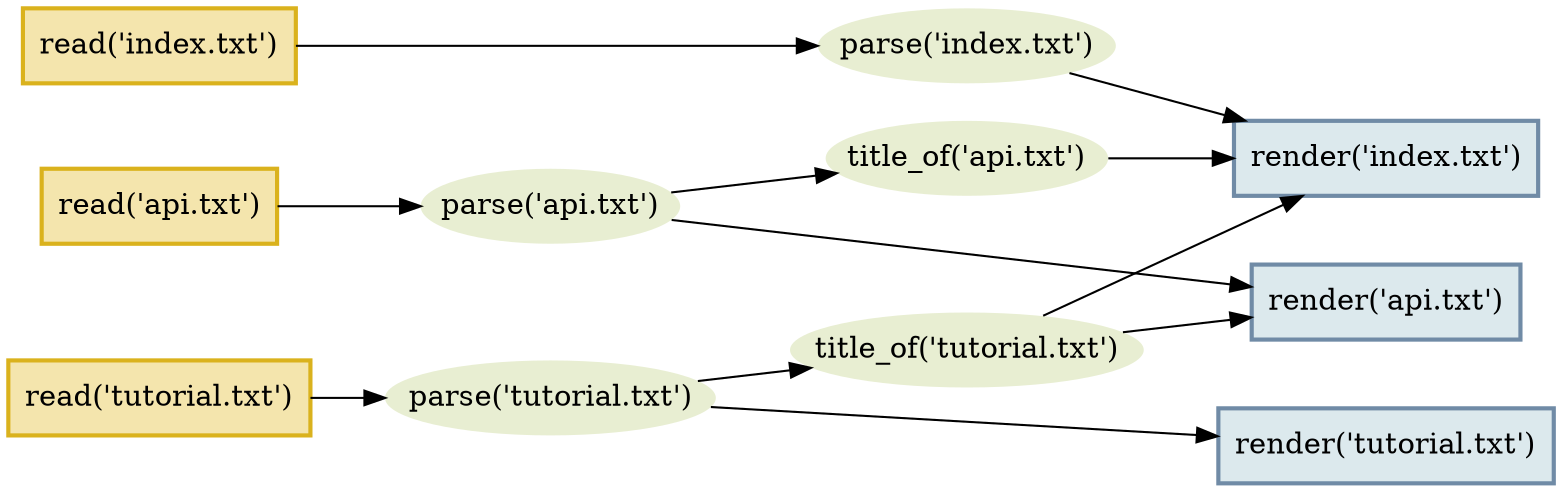 digraph {
graph [rankdir=LR];
node [shape=rect penwidth=2 color="#DAB21D"
      style=filled fillcolor="#F4E5AD"]
{rank=same
"read('api.txt')"
"read('index.txt')"
"read('tutorial.txt')"
}
node [shape=rect penwidth=2 color="#708BA6"
      style=filled fillcolor="#DCE9ED"]
{rank=same
"render('api.txt')"
"render('index.txt')"
"render('tutorial.txt')"
}
node [shape=oval penwidth=0 style=filled fillcolor="#E8EED2"
      margin="0.05,0"]
"parse('api.txt')" -> "render('api.txt')"
"parse('api.txt')" -> "title_of('api.txt')"
"parse('index.txt')" -> "render('index.txt')"
"parse('tutorial.txt')" -> "render('tutorial.txt')"
"parse('tutorial.txt')" -> "title_of('tutorial.txt')"
"read('api.txt')" -> "parse('api.txt')"
"read('index.txt')" -> "parse('index.txt')"
"read('tutorial.txt')" -> "parse('tutorial.txt')"
"title_of('api.txt')" -> "render('index.txt')"
"title_of('tutorial.txt')" -> "render('api.txt')"
"title_of('tutorial.txt')" -> "render('index.txt')"
}